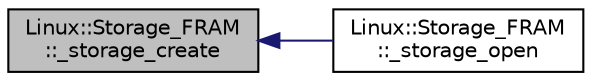 digraph "Linux::Storage_FRAM::_storage_create"
{
 // INTERACTIVE_SVG=YES
  edge [fontname="Helvetica",fontsize="10",labelfontname="Helvetica",labelfontsize="10"];
  node [fontname="Helvetica",fontsize="10",shape=record];
  rankdir="LR";
  Node1 [label="Linux::Storage_FRAM\l::_storage_create",height=0.2,width=0.4,color="black", fillcolor="grey75", style="filled", fontcolor="black"];
  Node1 -> Node2 [dir="back",color="midnightblue",fontsize="10",style="solid",fontname="Helvetica"];
  Node2 [label="Linux::Storage_FRAM\l::_storage_open",height=0.2,width=0.4,color="black", fillcolor="white", style="filled",URL="$classLinux_1_1Storage__FRAM.html#aedc6849f147fbc13920768c8aca75b91"];
}
